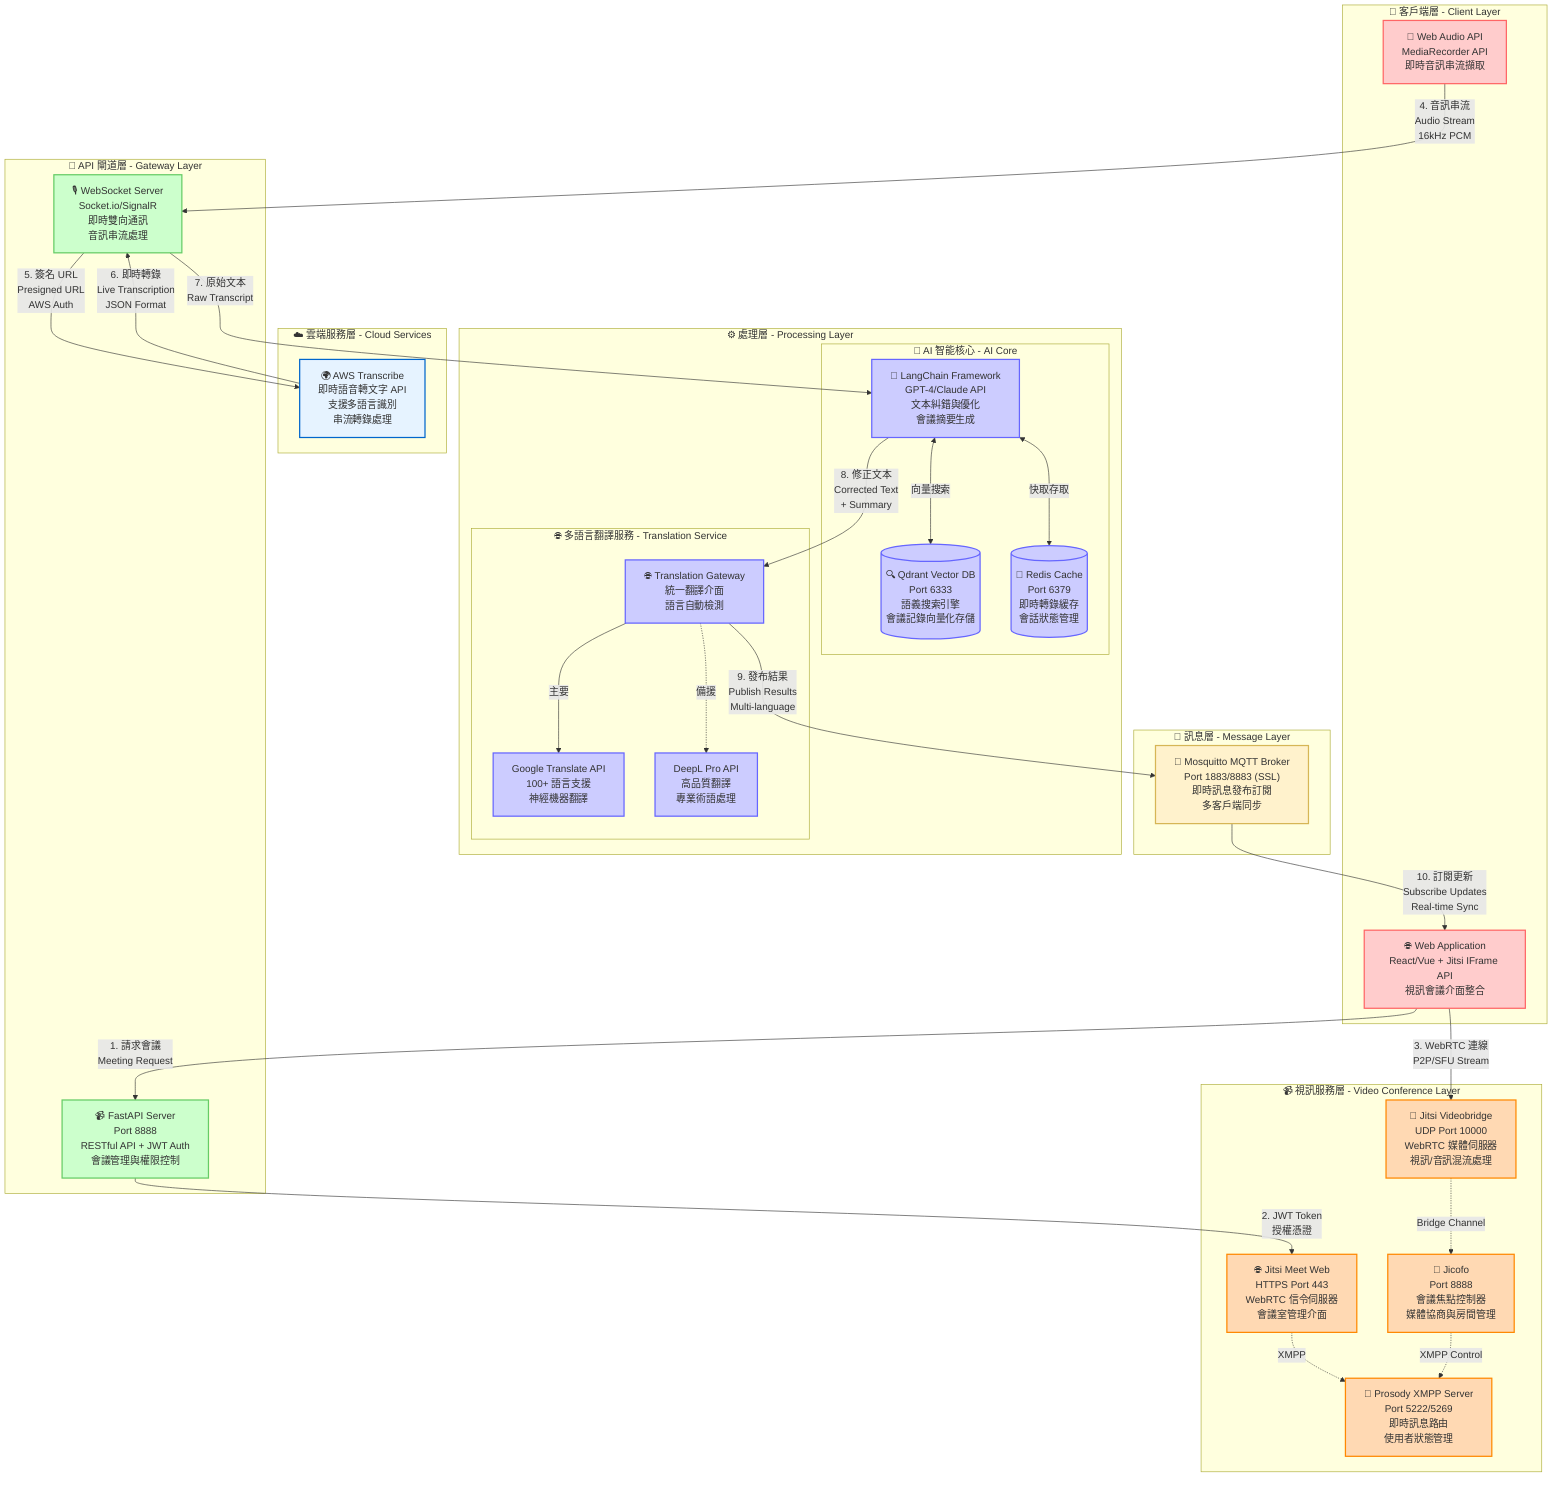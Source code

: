 graph TB
    subgraph ClientTier["👥 客戶端層 - Client Layer"]
        direction LR
        WebApp["🌐 Web Application<br/>React/Vue + Jitsi IFrame API<br/>視訊會議介面整合"]
        WebAudio["🎤 Web Audio API<br/>MediaRecorder API<br/>即時音訊串流擷取"]
    end

    subgraph GatewayTier["🚪 API 閘道層 - Gateway Layer"]
        direction LR
        FastAPI["📹 FastAPI Server<br/>Port 8888<br/>RESTful API + JWT Auth<br/>會議管理與權限控制"]
        WSServer["🎙️ WebSocket Server<br/>Socket.io/SignalR<br/>即時雙向通訊<br/>音訊串流處理"]
    end

    subgraph VideoTier["📹 視訊服務層 - Video Conference Layer"]
        direction LR
        JitsiWeb["🌐 Jitsi Meet Web<br/>HTTPS Port 443<br/>WebRTC 信令伺服器<br/>會議室管理介面"]
        Prosody["💬 Prosody XMPP Server<br/>Port 5222/5269<br/>即時訊息路由<br/>使用者狀態管理"]
        Jicofo["🎯 Jicofo<br/>Port 8888<br/>會議焦點控制器<br/>媒體協商與房間管理"]
        JVB["🎥 Jitsi Videobridge<br/>UDP Port 10000<br/>WebRTC 媒體伺服器<br/>視訊/音訊混流處理"]

        JitsiWeb -.->|XMPP| Prosody
        Jicofo -.->|XMPP Control| Prosody
        JVB -.->|Bridge Channel| Jicofo
    end

    subgraph CloudTier["☁️ 雲端服務層 - Cloud Services"]
        direction LR
        AWS["🌍 AWS Transcribe<br/>即時語音轉文字 API<br/>支援多語言識別<br/>串流轉錄處理"]
    end

    subgraph ProcessingTier["⚙️ 處理層 - Processing Layer"]
        direction LR
        subgraph AICore["🤖 AI 智能核心 - AI Core"]
            AIEngine["🤖 LangChain Framework<br/>GPT-4/Claude API<br/>文本糾錯與優化<br/>會議摘要生成"]
            Qdrant[("🔍 Qdrant Vector DB<br/>Port 6333<br/>語義搜索引擎<br/>會議記錄向量化存儲")]
            Redis[("💾 Redis Cache<br/>Port 6379<br/>即時轉錄緩存<br/>會話狀態管理")]

            AIEngine <-->|向量搜索| Qdrant
            AIEngine <-->|快取存取| Redis
        end

        subgraph Translation["🌐 多語言翻譯服務 - Translation Service"]
            TransSvc["🌐 Translation Gateway<br/>統一翻譯介面<br/>語言自動檢測"]
            Google["Google Translate API<br/>100+ 語言支援<br/>神經機器翻譯"]
            DeepL["DeepL Pro API<br/>高品質翻譯<br/>專業術語處理"]

            TransSvc -->|主要| Google
            TransSvc -.->|備援| DeepL
        end
    end

    subgraph MessageTier["📡 訊息層 - Message Layer"]
        MQTT["📡 Mosquitto MQTT Broker<br/>Port 1883/8883 (SSL)<br/>即時訊息發布訂閱<br/>多客戶端同步"]
    end

    %% Main flow connections with detailed labels
    WebApp -->|"1. 請求會議<br/>Meeting Request"| FastAPI
    FastAPI -->|"2. JWT Token<br/>授權憑證"| JitsiWeb
    WebApp -->|"3. WebRTC 連線<br/>P2P/SFU Stream"| JVB

    WebAudio -->|"4. 音訊串流<br/>Audio Stream<br/>16kHz PCM"| WSServer
    WSServer -->|"5. 簽名 URL<br/>Presigned URL<br/>AWS Auth"| AWS
    AWS -->|"6. 即時轉錄<br/>Live Transcription<br/>JSON Format"| WSServer

    WSServer -->|"7. 原始文本<br/>Raw Transcript"| AIEngine
    AIEngine -->|"8. 修正文本<br/>Corrected Text<br/>+ Summary"| TransSvc
    TransSvc -->|"9. 發布結果<br/>Publish Results<br/>Multi-language"| MQTT
    MQTT -->|"10. 訂閱更新<br/>Subscribe Updates<br/>Real-time Sync"| WebApp

    classDef client fill:#ffcccc,stroke:#ff6666,stroke-width:2px
    classDef gateway fill:#ccffcc,stroke:#66cc66,stroke-width:2px
    classDef video fill:#ffd9b3,stroke:#ff8800,stroke-width:2px
    classDef cloud fill:#e6f3ff,stroke:#0066cc,stroke-width:2px
    classDef ai fill:#ccccff,stroke:#6666ff,stroke-width:2px
    classDef message fill:#fff2cc,stroke:#d6b656,stroke-width:2px

    class WebApp,WebAudio client
    class FastAPI,WSServer gateway
    class JitsiWeb,Jicofo,JVB,Prosody video
    class AWS cloud
    class AIEngine,Qdrant,Redis,TransSvc,Google,DeepL ai
    class MQTT message